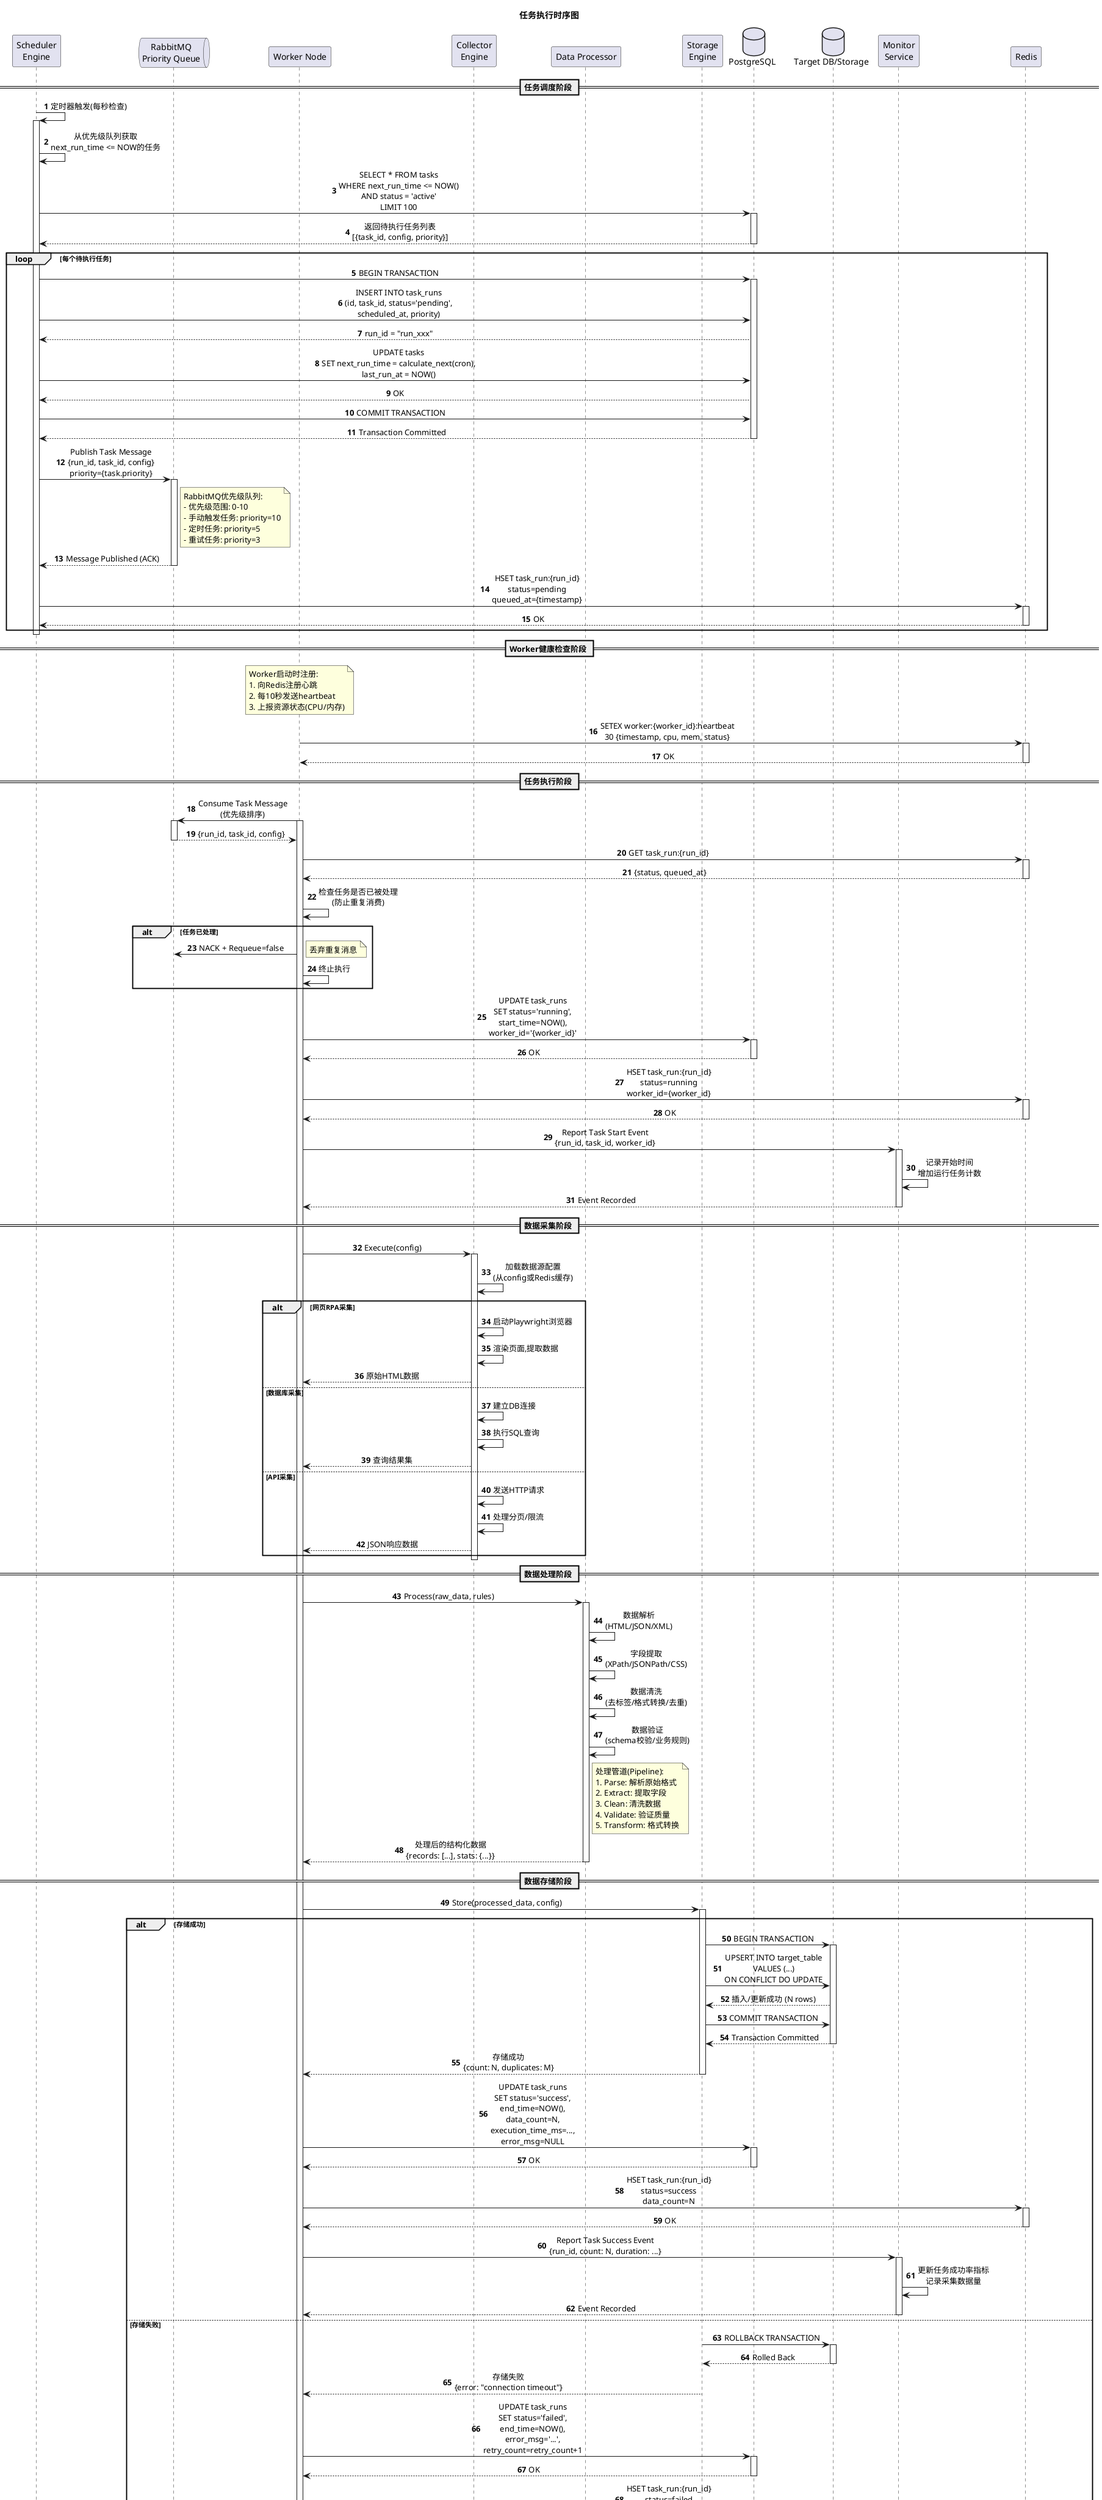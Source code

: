 @startuml
title 任务执行时序图

skinparam backgroundColor #FFFFFF
skinparam sequenceMessageAlign center
skinparam responseMessageBelowArrow true

participant "Scheduler\nEngine" as scheduler
queue "RabbitMQ\nPriority Queue" as mq
participant "Worker Node" as worker
participant "Collector\nEngine" as collector
participant "Data Processor" as processor
participant "Storage\nEngine" as storage
database "PostgreSQL" as db
database "Target DB/Storage" as target
participant "Monitor\nService" as monitor
participant "Redis" as redis

autonumber

== 任务调度阶段 ==

scheduler -> scheduler: 定时器触发(每秒检查)
activate scheduler

scheduler -> scheduler: 从优先级队列获取\nnext_run_time <= NOW的任务

scheduler -> db: SELECT * FROM tasks\nWHERE next_run_time <= NOW()\nAND status = 'active'\nLIMIT 100
activate db
db --> scheduler: 返回待执行任务列表\n[{task_id, config, priority}]
deactivate db

loop 每个待执行任务

    scheduler -> db: BEGIN TRANSACTION
    activate db

    ' 创建任务执行记录
    scheduler -> db: INSERT INTO task_runs\n(id, task_id, status='pending',\nscheduled_at, priority)
    db --> scheduler: run_id = "run_xxx"

    ' 更新任务下次执行时间
    scheduler -> db: UPDATE tasks\nSET next_run_time = calculate_next(cron),\nlast_run_at = NOW()
    db --> scheduler: OK

    scheduler -> db: COMMIT TRANSACTION
    db --> scheduler: Transaction Committed
    deactivate db

    ' 推送到优先级队列
    scheduler -> mq: Publish Task Message\n{run_id, task_id, config}\npriority={task.priority}
    activate mq
    note right of mq
      RabbitMQ优先级队列:
      - 优先级范围: 0-10
      - 手动触发任务: priority=10
      - 定时任务: priority=5
      - 重试任务: priority=3
    end note
    mq --> scheduler: Message Published (ACK)
    deactivate mq

    ' 更新Redis缓存状态
    scheduler -> redis: HSET task_run:{run_id}\nstatus=pending\nqueued_at={timestamp}
    activate redis
    redis --> scheduler: OK
    deactivate redis

end

deactivate scheduler

== Worker健康检查阶段 ==

note over worker
  Worker启动时注册:
  1. 向Redis注册心跳
  2. 每10秒发送heartbeat
  3. 上报资源状态(CPU/内存)
end note

worker -> redis: SETEX worker:{worker_id}:heartbeat\n30 {timestamp, cpu, mem, status}
activate redis
redis --> worker: OK
deactivate redis

== 任务执行阶段 ==

worker -> mq: Consume Task Message\n(优先级排序)
activate worker
activate mq
mq --> worker: {run_id, task_id, config}
deactivate mq

worker -> redis: GET task_run:{run_id}
activate redis
redis --> worker: {status, queued_at}
deactivate redis

worker -> worker: 检查任务是否已被处理\n(防止重复消费)

alt 任务已处理
    worker -> mq: NACK + Requeue=false
    note right: 丢弃重复消息
    worker -> worker: 终止执行
end

' 更新任务状态为running
worker -> db: UPDATE task_runs\nSET status='running',\nstart_time=NOW(),\nworker_id='{worker_id}'
activate db
db --> worker: OK
deactivate db

worker -> redis: HSET task_run:{run_id}\nstatus=running\nworker_id={worker_id}
activate redis
redis --> worker: OK
deactivate redis

' 上报任务开始事件
worker -> monitor: Report Task Start Event\n{run_id, task_id, worker_id}
activate monitor
monitor -> monitor: 记录开始时间\n增加运行任务计数
monitor --> worker: Event Recorded
deactivate monitor

== 数据采集阶段 ==

worker -> collector: Execute(config)
activate collector

collector -> collector: 加载数据源配置\n(从config或Redis缓存)

alt 网页RPA采集
    collector -> collector: 启动Playwright浏览器
    collector -> collector: 渲染页面,提取数据
    collector --> worker: 原始HTML数据

else 数据库采集
    collector -> collector: 建立DB连接
    collector -> collector: 执行SQL查询
    collector --> worker: 查询结果集

else API采集
    collector -> collector: 发送HTTP请求
    collector -> collector: 处理分页/限流
    collector --> worker: JSON响应数据
end

deactivate collector

== 数据处理阶段 ==

worker -> processor: Process(raw_data, rules)
activate processor

processor -> processor: 数据解析\n(HTML/JSON/XML)
processor -> processor: 字段提取\n(XPath/JSONPath/CSS)
processor -> processor: 数据清洗\n(去标签/格式转换/去重)
processor -> processor: 数据验证\n(schema校验/业务规则)

note right of processor
  处理管道(Pipeline):
  1. Parse: 解析原始格式
  2. Extract: 提取字段
  3. Clean: 清洗数据
  4. Validate: 验证质量
  5. Transform: 格式转换
end note

processor --> worker: 处理后的结构化数据\n{records: [...], stats: {...}}
deactivate processor

== 数据存储阶段 ==

worker -> storage: Store(processed_data, config)
activate storage

alt 存储成功
    storage -> target: BEGIN TRANSACTION
    activate target

    storage -> target: UPSERT INTO target_table\nVALUES (...)\nON CONFLICT DO UPDATE
    target --> storage: 插入/更新成功 (N rows)

    storage -> target: COMMIT TRANSACTION
    target --> storage: Transaction Committed
    deactivate target

    storage --> worker: 存储成功\n{count: N, duplicates: M}
    deactivate storage

    ' 更新任务执行结果
    worker -> db: UPDATE task_runs\nSET status='success',\nend_time=NOW(),\ndata_count=N,\nexecution_time_ms=...,\nerror_msg=NULL
    activate db
    db --> worker: OK
    deactivate db

    worker -> redis: HSET task_run:{run_id}\nstatus=success\ndata_count=N
    activate redis
    redis --> worker: OK
    deactivate redis

    ' 上报成功事件
    worker -> monitor: Report Task Success Event\n{run_id, count: N, duration: ...}
    activate monitor
    monitor -> monitor: 更新任务成功率指标\n记录采集数据量
    monitor --> worker: Event Recorded
    deactivate monitor

else 存储失败
    storage -> target: ROLLBACK TRANSACTION
    activate target
    target --> storage: Rolled Back
    deactivate target

    storage --> worker: 存储失败\n{error: "connection timeout"}
    deactivate storage

    ' 记录失败信息
    worker -> db: UPDATE task_runs\nSET status='failed',\nend_time=NOW(),\nerror_msg='...',\nretry_count=retry_count+1
    activate db
    db --> worker: OK
    deactivate db

    worker -> redis: HSET task_run:{run_id}\nstatus=failed\nerror={error_msg}
    activate redis
    redis --> worker: OK
    deactivate redis

    ' 上报失败事件
    worker -> monitor: Report Task Failure Event\n{run_id, error: ...}
    activate monitor
    monitor -> monitor: 检查告警规则\n(连续失败次数/失败率阈值)

    alt 触发告警
        monitor -> monitor: 发送告警通知\n(邮件/短信/钉钉)
        note right: 详见3.1.2.4告警流程
    end

    monitor --> worker: Event Recorded
    deactivate monitor

    ' 判断是否需要重试
    worker -> db: SELECT retry_count, max_retries\nFROM task_runs JOIN task_retry_policies\nWHERE run_id = '...'
    activate db
    db --> worker: {retry_count: 1, max_retries: 3}
    deactivate db

    alt retry_count < max_retries
        worker -> worker: 计算延迟时间\n(指数退避: 2^retry_count * base_delay)

        worker -> mq: Publish Retry Message\n{run_id, task_id, config}\ndelay={calculated_delay}\npriority=3
        activate mq
        note right of mq
          使用RabbitMQ延迟队列:
          - x-delayed-message插件
          - 第1次重试: 5分钟后
          - 第2次重试: 10分钟后
          - 第3次重试: 20分钟后
        end note
        mq --> worker: Retry Message Published
        deactivate mq

        worker -> db: UPDATE task_runs\nSET status='retry_pending',\nnext_retry_at=NOW()+delay
        activate db
        db --> worker: OK
        deactivate db
    else
        worker -> db: UPDATE task_runs\nSET status='final_failed'
        activate db
        db --> worker: OK
        deactivate db

        note right: 达到最大重试次数，\n标记为最终失败
    end
end

' ACK消息
worker -> mq: ACK Message
activate mq
mq --> worker: Message Acknowledged
deactivate mq

' 更新Worker心跳
worker -> redis: SETEX worker:{worker_id}:heartbeat\n30 {last_task: run_id, ...}
activate redis
redis --> worker: OK
deactivate redis

deactivate worker

== 后台监控清理 ==

note over monitor
  Monitor服务持续任务:
  1. 监控Worker心跳(超时则标记离线)
  2. 检测僵尸任务(running超30分钟)
  3. 清理过期的任务执行记录(>90天)
  4. 统计任务成功率/平均耗时
end note

@enduml
